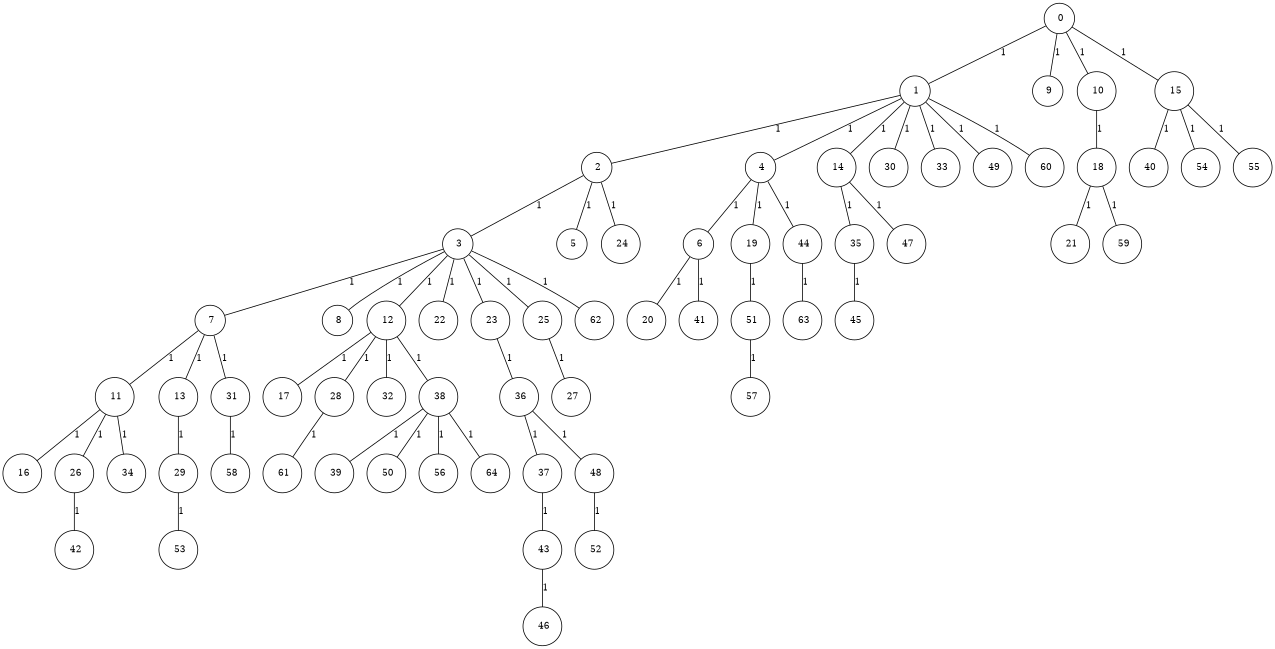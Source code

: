 graph G {
size="8.5,11;"
ratio = "expand;"
fixedsize="true;"
overlap="scale;"
node[shape=circle,width=.12,hight=.12,fontsize=12]
edge[fontsize=12]

0[label=" 0" color=black, pos="2.1901468,0.31820387!"];
1[label=" 1" color=black, pos="1.9032877,0.22253352!"];
2[label=" 2" color=black, pos="2.5900675,1.7360453!"];
3[label=" 3" color=black, pos="2.7075459,2.8897642!"];
4[label=" 4" color=black, pos="2.9923411,2.6579401!"];
5[label=" 5" color=black, pos="2.0331031,1.3273076!"];
6[label=" 6" color=black, pos="0.038723394,0.80889264!"];
7[label=" 7" color=black, pos="2.9861994,1.8094948!"];
8[label=" 8" color=black, pos="1.0456745,2.0038777!"];
9[label=" 9" color=black, pos="2.3522001,1.5305519!"];
10[label=" 10" color=black, pos="0.57457787,0.81974791!"];
11[label=" 11" color=black, pos="1.5603682,0.059433775!"];
12[label=" 12" color=black, pos="0.68648776,2.9752108!"];
13[label=" 13" color=black, pos="0.050119964,0.96511009!"];
14[label=" 14" color=black, pos="1.7983838,1.5802573!"];
15[label=" 15" color=black, pos="0.93791937,1.9609295!"];
16[label=" 16" color=black, pos="1.5174508,0.93255599!"];
17[label=" 17" color=black, pos="2.1912184,1.8119185!"];
18[label=" 18" color=black, pos="2.7297052,0.047920079!"];
19[label=" 19" color=black, pos="0.34117857,1.8427826!"];
20[label=" 20" color=black, pos="0.82472771,1.7472571!"];
21[label=" 21" color=black, pos="1.1205119,2.963691!"];
22[label=" 22" color=black, pos="1.48637,2.703479!"];
23[label=" 23" color=black, pos="2.9337005,0.40788318!"];
24[label=" 24" color=black, pos="0.62921572,0.32080223!"];
25[label=" 25" color=black, pos="2.8035471,0.58623042!"];
26[label=" 26" color=black, pos="2.7643872,1.8233256!"];
27[label=" 27" color=black, pos="2.7415044,1.1332321!"];
28[label=" 28" color=black, pos="2.4841016,2.4410797!"];
29[label=" 29" color=black, pos="1.5928565,2.5235091!"];
30[label=" 30" color=black, pos="1.9487191,1.5035158!"];
31[label=" 31" color=black, pos="0.89139662,0.33357095!"];
32[label=" 32" color=black, pos="0.25183812,2.3410465!"];
33[label=" 33" color=black, pos="1.7870939,2.5886375!"];
34[label=" 34" color=black, pos="1.5614274,1.6570469!"];
35[label=" 35" color=black, pos="2.0780713,1.8691638!"];
36[label=" 36" color=black, pos="2.6707683,1.1667864!"];
37[label=" 37" color=black, pos="0.7150143,0.34285127!"];
38[label=" 38" color=black, pos="0.91728362,0.54615306!"];
39[label=" 39" color=black, pos="1.757766,1.3292926!"];
40[label=" 40" color=black, pos="0.53409719,0.06498931!"];
41[label=" 41" color=black, pos="0.59761593,1.8726723!"];
42[label=" 42" color=black, pos="1.0655899,0.46197504!"];
43[label=" 43" color=black, pos="0.31999831,1.7058342!"];
44[label=" 44" color=black, pos="0.64138237,0.25439145!"];
45[label=" 45" color=black, pos="2.5629161,2.0201301!"];
46[label=" 46" color=black, pos="0.44360975,2.2888799!"];
47[label=" 47" color=black, pos="2.4460072,2.2109798!"];
48[label=" 48" color=black, pos="2.2885115,2.3012955!"];
49[label=" 49" color=black, pos="1.929596,2.0451708!"];
50[label=" 50" color=black, pos="0.70368704,0.13884716!"];
51[label=" 51" color=black, pos="2.8382847,1.014452!"];
52[label=" 52" color=black, pos="0.71730188,1.8360637!"];
53[label=" 53" color=black, pos="0.86608615,0.76041761!"];
54[label=" 54" color=black, pos="1.422477,1.5110716!"];
55[label=" 55" color=black, pos="1.66747,0.84858848!"];
56[label=" 56" color=black, pos="0.99802063,0.84210903!"];
57[label=" 57" color=black, pos="1.3238518,2.9228025!"];
58[label=" 58" color=black, pos="2.3944256,2.0512241!"];
59[label=" 59" color=black, pos="2.906331,0.71237734!"];
60[label=" 60" color=black, pos="0.33451956,0.90385078!"];
61[label=" 61" color=black, pos="2.4046348,1.5103016!"];
62[label=" 62" color=black, pos="1.7135659,2.6955959!"];
63[label=" 63" color=black, pos="0.74342474,0.33701748!"];
64[label=" 64" color=black, pos="2.6940684,2.669062!"];
0--1[label="1"]
0--9[label="1"]
0--10[label="1"]
0--15[label="1"]
1--2[label="1"]
1--4[label="1"]
1--14[label="1"]
1--30[label="1"]
1--33[label="1"]
1--49[label="1"]
1--60[label="1"]
2--3[label="1"]
2--5[label="1"]
2--24[label="1"]
3--7[label="1"]
3--8[label="1"]
3--12[label="1"]
3--22[label="1"]
3--23[label="1"]
3--25[label="1"]
3--62[label="1"]
4--6[label="1"]
4--19[label="1"]
4--44[label="1"]
6--20[label="1"]
6--41[label="1"]
7--11[label="1"]
7--13[label="1"]
7--31[label="1"]
10--18[label="1"]
11--16[label="1"]
11--26[label="1"]
11--34[label="1"]
12--17[label="1"]
12--28[label="1"]
12--32[label="1"]
12--38[label="1"]
13--29[label="1"]
14--35[label="1"]
14--47[label="1"]
15--40[label="1"]
15--54[label="1"]
15--55[label="1"]
18--21[label="1"]
18--59[label="1"]
19--51[label="1"]
23--36[label="1"]
25--27[label="1"]
26--42[label="1"]
28--61[label="1"]
29--53[label="1"]
31--58[label="1"]
35--45[label="1"]
36--37[label="1"]
36--48[label="1"]
37--43[label="1"]
38--39[label="1"]
38--50[label="1"]
38--56[label="1"]
38--64[label="1"]
43--46[label="1"]
44--63[label="1"]
48--52[label="1"]
51--57[label="1"]

}
